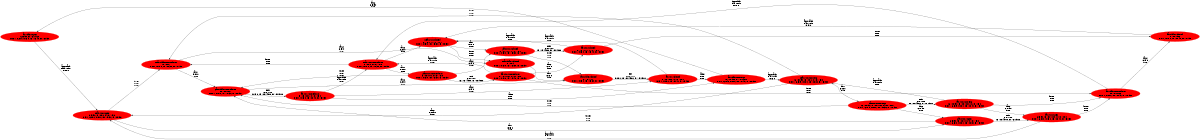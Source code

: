 digraph fourth {
 rankdir=LR;
 size="8,5"
0 [label="far~idle~open\nC = 90, B >= 1000\nD = 1, C = 0, A = 0, -B >= 40, B >= -50",color=red, style=filled];
1 [label="near~s0~open\nC = 90, B >= 0, A - D >= 0\nD = 1, C = 0, A = 0, -B >= 30, B >= -50",color=red, style=filled];
2 [label="near~idle~movedown\nB >= 0\nD = 1, A = 0, -B >= 30, B >= -50",color=red, style=filled];
3 [label="past~s0~open\nC = 90, B >= -100, A - D >= 0\nD = 1, C = 0, A = 0, -B >= 30, B >= -50",color=red, style=filled];
4 [label="past~idle~movedown\nB >= -100\nD = 1, A = 0, -B >= 30, B >= -50",color=red, style=filled];
5 [label="near~idle~closed\nB >= 0\nD = 1, A = 0, -B >= 30, B >= -50",color=red, style=filled];
6 [label="far~s0~open\nC = 90, B >= 1000, A - D >= 0\nD = 1, C = 0, A = 0, -B >= 40, B >= -50",color=red, style=filled];
7 [label="far~s1~movedown\nB >= 1000, A - D >= 0\nD = 1, A = 0, -B >= 40, B >= -50",color=red, style=filled];
8 [label="past~idle~closed\nB >= -100\nD = 1, A = 0, -B >= 30, B >= -50",color=red, style=filled];
9 [label="far~idle~movedown\nB >= 1000\nD = 1, A = 0, -B >= 40, B >= -50",color=red, style=filled];
10 [label="near~s0~movedown\nB >= 0, A - D >= 0\nD = 1, A = 0, -B >= 30, B >= -50",color=red, style=filled];
11 [label="far~idle~moveup\n-C >= -90, B >= 1000\nD = 1, C = 9, A = 0, -B >= 40, B >= -50",color=red, style=filled];
12 [label="far~s1~closed\nB >= 1000, A - D >= 0\nD = 1, A = 0, -B >= 40, B >= -50",color=red, style=filled];
13 [label="far~idle~closed\nB >= 1000\nD = 1, A = 0, -B >= 40, B >= -50",color=red, style=filled];
14 [label="past~s0~movedown\nB >= -100, A - D >= 0\nD = 1, A = 0, -B >= 30, B >= -50",color=red, style=filled];
15 [label="near~s0~closed\nB >= 0, A - D >= 0\nD = 1, A = 0, -B >= 30, B >= -50",color=red, style=filled];
16 [label="near~s0~moveup\n-C >= -90, B >= 0, A - D >= 0\nD = 1, C = 9, A = 0, -B >= 30, B >= -50",color=red, style=filled];
17 [label="far~s0~movedown\nB >= 1000, A - D >= 0\nD = 1, A = 0, -B >= 40, B >= -50",color=red, style=filled];
18 [label="past~s0~closed\nB >= -100, A - D >= 0\nD = 1, A = 0, -B >= 30, B >= -50",color=red, style=filled];
19 [label="past~s0~moveup\n-C >= -90, B >= -100, A - D >= 0\nD = 1, C = 9, A = 0, -B >= 30, B >= -50",color=red, style=filled];
20 [label="far~s0~closed\nB >= 1000, A - D >= 0\nD = 1, A = 0, -B >= 40, B >= -50",color=red, style=filled];
21 [label="far~s0~moveup\n-C >= -90, B >= 1000, A - D >= 0\nD = 1, C = 9, A = 0, -B >= 40, B >= -50",color=red, style=filled];
0 -> 1 [label="approach\nB = 1000\nD = 0"];
1 -> 2 [label="lower\ntrue\ntrue"];
1 -> 3 [label="tau1\nB = 0\ntrue"];
2 -> 4 [label="tau1\nB = 0\ntrue"];
2 -> 5 [label="tau2\nC = 0\ntrue"];
3 -> 6 [label="exit\nB = -100\n-B >= -4900, B >= 1900"];
3 -> 4 [label="lower\ntrue\ntrue"];
4 -> 7 [label="exit\nB = -100\nD = 0, -B >= -4900, B >= 1900"];
4 -> 8 [label="tau2\nC = 0\ntrue"];
5 -> 8 [label="tau1\nB = 0\ntrue"];
6 -> 1 [label="approach\nB = 1000\ntrue"];
6 -> 9 [label="lower\ntrue\ntrue"];
7 -> 10 [label="approach\nB = 1000\ntrue"];
7 -> 11 [label="raise\ntrue\ntrue"];
7 -> 12 [label="tau2\nC = 0\ntrue"];
8 -> 12 [label="exit\nB = -100\nD = 0, -B >= -4900, B >= 1900"];
9 -> 10 [label="approach\nB = 1000\nD = 0"];
9 -> 13 [label="tau2\nC = 0\ntrue"];
10 -> 2 [label="lower\ntrue\ntrue"];
10 -> 14 [label="tau1\nB = 0\ntrue"];
10 -> 15 [label="tau2\nC = 0\ntrue"];
11 -> 16 [label="approach\nB = 1000\nD = 0"];
11 -> 0 [label="tau2\nC = 90\ntrue"];
12 -> 15 [label="approach\nB = 1000\ntrue"];
12 -> 11 [label="raise\ntrue\ntrue"];
13 -> 15 [label="approach\nB = 1000\nD = 0"];
14 -> 17 [label="exit\nB = -100\n-B >= -4900, B >= 1900"];
14 -> 4 [label="lower\ntrue\ntrue"];
14 -> 18 [label="tau2\nC = 0\ntrue"];
15 -> 5 [label="lower\ntrue\ntrue"];
15 -> 18 [label="tau1\nB = 0\ntrue"];
16 -> 2 [label="lower\ntrue\ntrue"];
16 -> 19 [label="tau1\nB = 0\ntrue"];
16 -> 1 [label="tau2\nC = 90\ntrue"];
17 -> 10 [label="approach\nB = 1000\ntrue"];
17 -> 9 [label="lower\ntrue\ntrue"];
17 -> 20 [label="tau2\nC = 0\ntrue"];
18 -> 20 [label="exit\nB = -100\n-B >= -4900, B >= 1900"];
18 -> 8 [label="lower\ntrue\ntrue"];
19 -> 21 [label="exit\nB = -100\n-B >= -4900, B >= 1900"];
19 -> 4 [label="lower\ntrue\ntrue"];
19 -> 3 [label="tau2\nC = 90\ntrue"];
20 -> 15 [label="approach\nB = 1000\ntrue"];
20 -> 13 [label="lower\ntrue\ntrue"];
21 -> 16 [label="approach\nB = 1000\ntrue"];
21 -> 9 [label="lower\ntrue\ntrue"];
21 -> 6 [label="tau2\nC = 90\ntrue"];
}